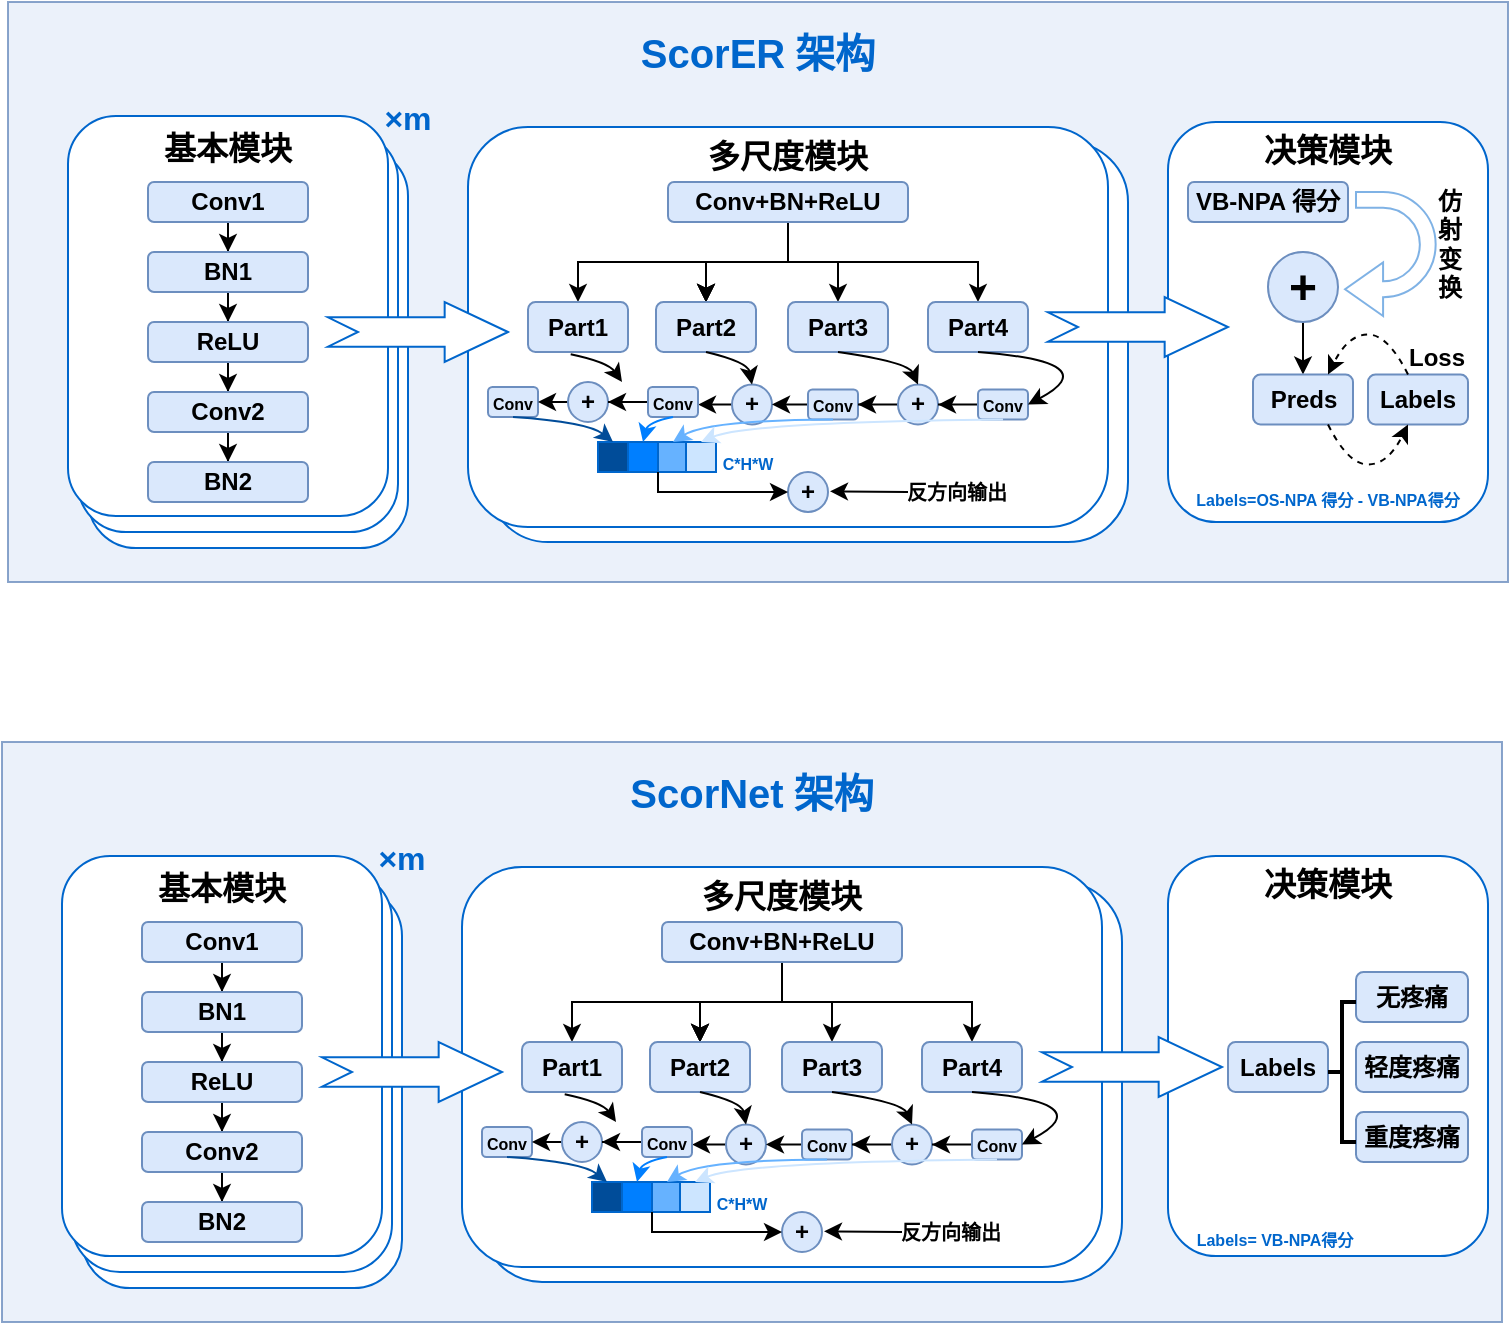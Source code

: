 <mxfile version="26.2.12">
  <diagram name="第 1 页" id="8xDF894zxbV6nEApdhz7">
    <mxGraphModel dx="1207" dy="773" grid="1" gridSize="10" guides="1" tooltips="1" connect="1" arrows="1" fold="1" page="1" pageScale="1" pageWidth="827" pageHeight="1169" math="0" shadow="0">
      <root>
        <mxCell id="0" />
        <mxCell id="1" parent="0" />
        <mxCell id="RqdF9hzzgFcd3M00oREZ-13" value="" style="rounded=0;whiteSpace=wrap;html=1;fillColor=light-dark(#E6EEF9,#1D293B);strokeColor=#6c8ebf;opacity=80;gradientColor=none;" parent="1" vertex="1">
          <mxGeometry x="60" y="150" width="750" height="290" as="geometry" />
        </mxCell>
        <mxCell id="RqdF9hzzgFcd3M00oREZ-3" value="" style="rounded=1;whiteSpace=wrap;html=1;strokeColor=#0066CC;" parent="1" vertex="1">
          <mxGeometry x="100" y="223" width="160" height="200" as="geometry" />
        </mxCell>
        <mxCell id="RqdF9hzzgFcd3M00oREZ-2" value="" style="rounded=1;whiteSpace=wrap;html=1;strokeColor=#0066CC;" parent="1" vertex="1">
          <mxGeometry x="95" y="215" width="160" height="200" as="geometry" />
        </mxCell>
        <mxCell id="RqdF9hzzgFcd3M00oREZ-1" value="&lt;div&gt;&lt;b&gt;&lt;font style=&quot;font-size: 16px;&quot;&gt;基本模块&lt;/font&gt;&lt;/b&gt;&lt;/div&gt;&lt;div&gt;&lt;font style=&quot;font-size: 16px;&quot;&gt;&lt;br&gt;&lt;/font&gt;&lt;/div&gt;&lt;div&gt;&lt;font style=&quot;font-size: 16px;&quot;&gt;&lt;br&gt;&lt;/font&gt;&lt;/div&gt;&lt;div&gt;&lt;font style=&quot;font-size: 16px;&quot;&gt;&lt;br&gt;&lt;/font&gt;&lt;/div&gt;&lt;div&gt;&lt;font style=&quot;font-size: 16px;&quot;&gt;&lt;br&gt;&lt;/font&gt;&lt;/div&gt;&lt;div&gt;&lt;font style=&quot;font-size: 16px;&quot;&gt;&lt;br&gt;&lt;/font&gt;&lt;/div&gt;&lt;div&gt;&lt;font style=&quot;font-size: 16px;&quot;&gt;&lt;br&gt;&lt;/font&gt;&lt;/div&gt;&lt;div&gt;&lt;font style=&quot;font-size: 16px;&quot;&gt;&lt;br&gt;&lt;/font&gt;&lt;/div&gt;&lt;div&gt;&lt;font style=&quot;font-size: 16px;&quot;&gt;&lt;br&gt;&lt;/font&gt;&lt;/div&gt;&lt;div&gt;&lt;br&gt;&lt;/div&gt;" style="rounded=1;whiteSpace=wrap;html=1;strokeColor=light-dark(#0066CC,#182E44);" parent="1" vertex="1">
          <mxGeometry x="90" y="207" width="160" height="200" as="geometry" />
        </mxCell>
        <mxCell id="RqdF9hzzgFcd3M00oREZ-6" value="" style="edgeStyle=orthogonalEdgeStyle;rounded=0;orthogonalLoop=1;jettySize=auto;html=1;" parent="1" source="RqdF9hzzgFcd3M00oREZ-4" target="RqdF9hzzgFcd3M00oREZ-5" edge="1">
          <mxGeometry relative="1" as="geometry" />
        </mxCell>
        <mxCell id="RqdF9hzzgFcd3M00oREZ-4" value="&lt;b&gt;Conv1&lt;/b&gt;" style="rounded=1;whiteSpace=wrap;html=1;fillColor=#dae8fc;strokeColor=#6c8ebf;" parent="1" vertex="1">
          <mxGeometry x="130" y="240" width="80" height="20" as="geometry" />
        </mxCell>
        <mxCell id="RqdF9hzzgFcd3M00oREZ-8" value="" style="edgeStyle=orthogonalEdgeStyle;rounded=0;orthogonalLoop=1;jettySize=auto;html=1;" parent="1" source="RqdF9hzzgFcd3M00oREZ-5" target="RqdF9hzzgFcd3M00oREZ-7" edge="1">
          <mxGeometry relative="1" as="geometry" />
        </mxCell>
        <mxCell id="RqdF9hzzgFcd3M00oREZ-5" value="&lt;b&gt;BN1&lt;/b&gt;" style="rounded=1;whiteSpace=wrap;html=1;fillColor=#dae8fc;strokeColor=#6c8ebf;" parent="1" vertex="1">
          <mxGeometry x="130" y="275" width="80" height="20" as="geometry" />
        </mxCell>
        <mxCell id="RqdF9hzzgFcd3M00oREZ-10" value="" style="edgeStyle=orthogonalEdgeStyle;rounded=0;orthogonalLoop=1;jettySize=auto;html=1;" parent="1" source="RqdF9hzzgFcd3M00oREZ-7" target="RqdF9hzzgFcd3M00oREZ-9" edge="1">
          <mxGeometry relative="1" as="geometry" />
        </mxCell>
        <mxCell id="RqdF9hzzgFcd3M00oREZ-7" value="&lt;b&gt;ReLU&lt;/b&gt;" style="rounded=1;whiteSpace=wrap;html=1;fillColor=#dae8fc;strokeColor=#6c8ebf;" parent="1" vertex="1">
          <mxGeometry x="130" y="310" width="80" height="20" as="geometry" />
        </mxCell>
        <mxCell id="RqdF9hzzgFcd3M00oREZ-12" value="" style="edgeStyle=orthogonalEdgeStyle;rounded=0;orthogonalLoop=1;jettySize=auto;html=1;" parent="1" source="RqdF9hzzgFcd3M00oREZ-9" target="RqdF9hzzgFcd3M00oREZ-11" edge="1">
          <mxGeometry relative="1" as="geometry" />
        </mxCell>
        <mxCell id="RqdF9hzzgFcd3M00oREZ-9" value="&lt;b&gt;Conv2&lt;/b&gt;" style="rounded=1;whiteSpace=wrap;html=1;fillColor=#dae8fc;strokeColor=#6c8ebf;" parent="1" vertex="1">
          <mxGeometry x="130" y="345" width="80" height="20" as="geometry" />
        </mxCell>
        <mxCell id="RqdF9hzzgFcd3M00oREZ-11" value="&lt;b&gt;BN2&lt;/b&gt;" style="rounded=1;whiteSpace=wrap;html=1;fillColor=#dae8fc;strokeColor=#6c8ebf;" parent="1" vertex="1">
          <mxGeometry x="130" y="380" width="80" height="20" as="geometry" />
        </mxCell>
        <mxCell id="RqdF9hzzgFcd3M00oREZ-16" value="" style="rounded=1;whiteSpace=wrap;html=1;strokeColor=#0066CC;" parent="1" vertex="1">
          <mxGeometry x="300" y="220" width="320" height="200" as="geometry" />
        </mxCell>
        <mxCell id="RqdF9hzzgFcd3M00oREZ-15" value="&lt;b&gt;&lt;font style=&quot;font-size: 16px;&quot;&gt;多尺度模块&lt;/font&gt;&lt;/b&gt;&lt;div&gt;&lt;b&gt;&lt;font style=&quot;font-size: 16px;&quot;&gt;&lt;br&gt;&lt;/font&gt;&lt;/b&gt;&lt;/div&gt;&lt;div&gt;&lt;b&gt;&lt;font style=&quot;font-size: 16px;&quot;&gt;&lt;br&gt;&lt;/font&gt;&lt;/b&gt;&lt;/div&gt;&lt;div&gt;&lt;b&gt;&lt;font style=&quot;font-size: 16px;&quot;&gt;&lt;br&gt;&lt;/font&gt;&lt;/b&gt;&lt;/div&gt;&lt;div&gt;&lt;b&gt;&lt;font style=&quot;font-size: 16px;&quot;&gt;&lt;br&gt;&lt;/font&gt;&lt;/b&gt;&lt;/div&gt;&lt;div&gt;&lt;b&gt;&lt;font style=&quot;font-size: 16px;&quot;&gt;&lt;br&gt;&lt;/font&gt;&lt;/b&gt;&lt;/div&gt;&lt;div&gt;&lt;b&gt;&lt;font style=&quot;font-size: 16px;&quot;&gt;&lt;br&gt;&lt;/font&gt;&lt;/b&gt;&lt;/div&gt;&lt;div&gt;&lt;b&gt;&lt;font style=&quot;font-size: 16px;&quot;&gt;&lt;br&gt;&lt;/font&gt;&lt;/b&gt;&lt;/div&gt;&lt;div&gt;&lt;b&gt;&lt;font style=&quot;font-size: 16px;&quot;&gt;&lt;br&gt;&lt;/font&gt;&lt;/b&gt;&lt;/div&gt;&lt;div&gt;&lt;b&gt;&lt;font style=&quot;font-size: 16px;&quot;&gt;&lt;br&gt;&lt;/font&gt;&lt;/b&gt;&lt;/div&gt;" style="rounded=1;whiteSpace=wrap;html=1;strokeColor=#0066CC;" parent="1" vertex="1">
          <mxGeometry x="290" y="212.5" width="320" height="200" as="geometry" />
        </mxCell>
        <mxCell id="RqdF9hzzgFcd3M00oREZ-14" value="" style="html=1;shadow=0;dashed=0;align=center;verticalAlign=middle;shape=mxgraph.arrows2.arrow;dy=0.51;dx=31.67;notch=15;strokeColor=#0066CC;" parent="1" vertex="1">
          <mxGeometry x="220" y="300" width="90" height="30" as="geometry" />
        </mxCell>
        <mxCell id="RqdF9hzzgFcd3M00oREZ-17" value="&lt;font style=&quot;font-size: 16px;&quot;&gt;&lt;b&gt;×m&lt;/b&gt;&lt;/font&gt;" style="rounded=0;whiteSpace=wrap;html=1;opacity=0;fontColor=#0066CC;" parent="1" vertex="1">
          <mxGeometry x="240" y="193" width="40" height="30" as="geometry" />
        </mxCell>
        <mxCell id="RqdF9hzzgFcd3M00oREZ-18" value="&lt;font style=&quot;font-size: 20px;&quot;&gt;&lt;b style=&quot;&quot;&gt;ScorER&lt;font face=&quot;Times New Roman&quot;&gt; 架构&lt;/font&gt;&lt;/b&gt;&lt;/font&gt;" style="rounded=0;whiteSpace=wrap;html=1;opacity=0;fontColor=#0066CC;" parent="1" vertex="1">
          <mxGeometry x="340" y="160" width="190" height="30" as="geometry" />
        </mxCell>
        <mxCell id="RqdF9hzzgFcd3M00oREZ-23" value="" style="edgeStyle=orthogonalEdgeStyle;rounded=0;orthogonalLoop=1;jettySize=auto;html=1;" parent="1" source="RqdF9hzzgFcd3M00oREZ-21" target="RqdF9hzzgFcd3M00oREZ-22" edge="1">
          <mxGeometry relative="1" as="geometry">
            <Array as="points">
              <mxPoint x="450" y="280" />
              <mxPoint x="345" y="280" />
            </Array>
          </mxGeometry>
        </mxCell>
        <mxCell id="RqdF9hzzgFcd3M00oREZ-25" value="" style="edgeStyle=orthogonalEdgeStyle;rounded=0;orthogonalLoop=1;jettySize=auto;html=1;" parent="1" source="RqdF9hzzgFcd3M00oREZ-21" target="RqdF9hzzgFcd3M00oREZ-24" edge="1">
          <mxGeometry relative="1" as="geometry" />
        </mxCell>
        <mxCell id="RqdF9hzzgFcd3M00oREZ-26" value="" style="edgeStyle=orthogonalEdgeStyle;rounded=0;orthogonalLoop=1;jettySize=auto;html=1;" parent="1" source="RqdF9hzzgFcd3M00oREZ-21" target="RqdF9hzzgFcd3M00oREZ-24" edge="1">
          <mxGeometry relative="1" as="geometry" />
        </mxCell>
        <mxCell id="RqdF9hzzgFcd3M00oREZ-27" value="" style="edgeStyle=orthogonalEdgeStyle;rounded=0;orthogonalLoop=1;jettySize=auto;html=1;" parent="1" source="RqdF9hzzgFcd3M00oREZ-21" target="RqdF9hzzgFcd3M00oREZ-24" edge="1">
          <mxGeometry relative="1" as="geometry" />
        </mxCell>
        <mxCell id="RqdF9hzzgFcd3M00oREZ-28" value="" style="edgeStyle=orthogonalEdgeStyle;rounded=0;orthogonalLoop=1;jettySize=auto;html=1;" parent="1" source="RqdF9hzzgFcd3M00oREZ-21" target="RqdF9hzzgFcd3M00oREZ-24" edge="1">
          <mxGeometry relative="1" as="geometry" />
        </mxCell>
        <mxCell id="RqdF9hzzgFcd3M00oREZ-29" value="" style="edgeStyle=orthogonalEdgeStyle;rounded=0;orthogonalLoop=1;jettySize=auto;html=1;entryX=0.5;entryY=0;entryDx=0;entryDy=0;" parent="1" source="RqdF9hzzgFcd3M00oREZ-21" target="RqdF9hzzgFcd3M00oREZ-30" edge="1">
          <mxGeometry relative="1" as="geometry" />
        </mxCell>
        <mxCell id="RqdF9hzzgFcd3M00oREZ-32" value="" style="edgeStyle=orthogonalEdgeStyle;rounded=0;orthogonalLoop=1;jettySize=auto;html=1;entryX=0.5;entryY=0;entryDx=0;entryDy=0;" parent="1" source="RqdF9hzzgFcd3M00oREZ-21" target="RqdF9hzzgFcd3M00oREZ-31" edge="1">
          <mxGeometry relative="1" as="geometry">
            <mxPoint x="545" y="290" as="targetPoint" />
            <Array as="points">
              <mxPoint x="450" y="280" />
              <mxPoint x="545" y="280" />
            </Array>
          </mxGeometry>
        </mxCell>
        <mxCell id="RqdF9hzzgFcd3M00oREZ-21" value="&lt;b&gt;Conv+BN+ReLU&lt;/b&gt;" style="rounded=1;whiteSpace=wrap;html=1;fillColor=#dae8fc;strokeColor=#6c8ebf;" parent="1" vertex="1">
          <mxGeometry x="390" y="240" width="120" height="20" as="geometry" />
        </mxCell>
        <mxCell id="RqdF9hzzgFcd3M00oREZ-22" value="&lt;b&gt;Part1&lt;/b&gt;" style="rounded=1;whiteSpace=wrap;html=1;fillColor=#dae8fc;strokeColor=#6c8ebf;" parent="1" vertex="1">
          <mxGeometry x="320" y="300" width="50" height="25" as="geometry" />
        </mxCell>
        <mxCell id="RqdF9hzzgFcd3M00oREZ-24" value="&lt;b&gt;Part2&lt;/b&gt;" style="rounded=1;whiteSpace=wrap;html=1;fillColor=#dae8fc;strokeColor=#6c8ebf;" parent="1" vertex="1">
          <mxGeometry x="384" y="300" width="50" height="25" as="geometry" />
        </mxCell>
        <mxCell id="RqdF9hzzgFcd3M00oREZ-30" value="&lt;b&gt;Part3&lt;/b&gt;" style="rounded=1;whiteSpace=wrap;html=1;fillColor=#dae8fc;strokeColor=#6c8ebf;" parent="1" vertex="1">
          <mxGeometry x="450" y="300" width="50" height="25" as="geometry" />
        </mxCell>
        <mxCell id="RqdF9hzzgFcd3M00oREZ-31" value="&lt;b&gt;Part4&lt;/b&gt;" style="rounded=1;whiteSpace=wrap;html=1;fillColor=#dae8fc;strokeColor=#6c8ebf;" parent="1" vertex="1">
          <mxGeometry x="520" y="300" width="50" height="25" as="geometry" />
        </mxCell>
        <mxCell id="RqdF9hzzgFcd3M00oREZ-33" value="&lt;b&gt;&lt;font style=&quot;font-size: 8px;&quot;&gt;Conv&lt;/font&gt;&lt;/b&gt;" style="rounded=1;whiteSpace=wrap;html=1;fillColor=#dae8fc;strokeColor=#6c8ebf;fontSize=10;align=center;" parent="1" vertex="1">
          <mxGeometry x="300" y="342.5" width="25" height="15" as="geometry" />
        </mxCell>
        <mxCell id="RqdF9hzzgFcd3M00oREZ-36" value="" style="edgeStyle=orthogonalEdgeStyle;rounded=0;orthogonalLoop=1;jettySize=auto;html=1;" parent="1" source="RqdF9hzzgFcd3M00oREZ-34" target="RqdF9hzzgFcd3M00oREZ-33" edge="1">
          <mxGeometry relative="1" as="geometry">
            <Array as="points">
              <mxPoint x="350" y="350" />
              <mxPoint x="350" y="350" />
            </Array>
          </mxGeometry>
        </mxCell>
        <mxCell id="RqdF9hzzgFcd3M00oREZ-34" value="&lt;b&gt;+&lt;/b&gt;" style="ellipse;whiteSpace=wrap;html=1;aspect=fixed;fillColor=#dae8fc;strokeColor=#6c8ebf;" parent="1" vertex="1">
          <mxGeometry x="340" y="340" width="20" height="20" as="geometry" />
        </mxCell>
        <mxCell id="RqdF9hzzgFcd3M00oREZ-49" value="" style="edgeStyle=orthogonalEdgeStyle;rounded=0;orthogonalLoop=1;jettySize=auto;html=1;" parent="1" edge="1">
          <mxGeometry relative="1" as="geometry">
            <mxPoint x="431.0" y="351.3" as="sourcePoint" />
            <mxPoint x="405" y="351.267" as="targetPoint" />
          </mxGeometry>
        </mxCell>
        <mxCell id="RqdF9hzzgFcd3M00oREZ-52" value="&lt;b&gt;+&lt;/b&gt;" style="ellipse;whiteSpace=wrap;html=1;aspect=fixed;fillColor=#dae8fc;strokeColor=#6c8ebf;" parent="1" vertex="1">
          <mxGeometry x="422" y="341.25" width="20" height="20" as="geometry" />
        </mxCell>
        <mxCell id="RqdF9hzzgFcd3M00oREZ-55" value="" style="edgeStyle=orthogonalEdgeStyle;rounded=0;orthogonalLoop=1;jettySize=auto;html=1;" parent="1" source="RqdF9hzzgFcd3M00oREZ-53" target="RqdF9hzzgFcd3M00oREZ-52" edge="1">
          <mxGeometry relative="1" as="geometry">
            <Array as="points">
              <mxPoint x="460" y="350" />
              <mxPoint x="460" y="351" />
            </Array>
          </mxGeometry>
        </mxCell>
        <mxCell id="RqdF9hzzgFcd3M00oREZ-53" value="&lt;b&gt;&lt;font style=&quot;font-size: 8px;&quot;&gt;Conv&lt;/font&gt;&lt;/b&gt;" style="rounded=1;whiteSpace=wrap;html=1;fillColor=#dae8fc;strokeColor=#6c8ebf;" parent="1" vertex="1">
          <mxGeometry x="460" y="343.75" width="25" height="15" as="geometry" />
        </mxCell>
        <mxCell id="RqdF9hzzgFcd3M00oREZ-58" value="" style="curved=1;endArrow=classic;html=1;rounded=0;exitX=0.427;exitY=1.044;exitDx=0;exitDy=0;exitPerimeter=0;" parent="1" source="RqdF9hzzgFcd3M00oREZ-22" edge="1">
          <mxGeometry width="50" height="50" relative="1" as="geometry">
            <mxPoint x="390" y="370" as="sourcePoint" />
            <mxPoint x="367" y="340" as="targetPoint" />
            <Array as="points">
              <mxPoint x="360" y="330" />
            </Array>
          </mxGeometry>
        </mxCell>
        <mxCell id="RqdF9hzzgFcd3M00oREZ-60" value="" style="curved=1;endArrow=classic;html=1;rounded=0;exitX=0.5;exitY=1;exitDx=0;exitDy=0;entryX=0.5;entryY=0;entryDx=0;entryDy=0;" parent="1" source="RqdF9hzzgFcd3M00oREZ-24" target="RqdF9hzzgFcd3M00oREZ-52" edge="1">
          <mxGeometry width="50" height="50" relative="1" as="geometry">
            <mxPoint x="351" y="336" as="sourcePoint" />
            <mxPoint x="377" y="350" as="targetPoint" />
            <Array as="points">
              <mxPoint x="430" y="330" />
            </Array>
          </mxGeometry>
        </mxCell>
        <mxCell id="RqdF9hzzgFcd3M00oREZ-65" value="" style="edgeStyle=orthogonalEdgeStyle;rounded=0;orthogonalLoop=1;jettySize=auto;html=1;" parent="1" source="RqdF9hzzgFcd3M00oREZ-64" target="RqdF9hzzgFcd3M00oREZ-34" edge="1">
          <mxGeometry relative="1" as="geometry" />
        </mxCell>
        <mxCell id="RqdF9hzzgFcd3M00oREZ-64" value="&lt;b&gt;&lt;font style=&quot;font-size: 8px;&quot;&gt;Conv&lt;/font&gt;&lt;/b&gt;" style="rounded=1;whiteSpace=wrap;html=1;fillColor=#dae8fc;strokeColor=#6c8ebf;fontSize=10;align=center;" parent="1" vertex="1">
          <mxGeometry x="380" y="342.5" width="25" height="15" as="geometry" />
        </mxCell>
        <mxCell id="RqdF9hzzgFcd3M00oREZ-69" value="" style="edgeStyle=orthogonalEdgeStyle;rounded=0;orthogonalLoop=1;jettySize=auto;html=1;entryX=1;entryY=0.5;entryDx=0;entryDy=0;" parent="1" source="RqdF9hzzgFcd3M00oREZ-68" target="RqdF9hzzgFcd3M00oREZ-53" edge="1">
          <mxGeometry relative="1" as="geometry">
            <mxPoint x="490" y="350" as="targetPoint" />
          </mxGeometry>
        </mxCell>
        <mxCell id="RqdF9hzzgFcd3M00oREZ-68" value="&lt;b&gt;+&lt;/b&gt;" style="ellipse;whiteSpace=wrap;html=1;aspect=fixed;fillColor=#dae8fc;strokeColor=#6c8ebf;" parent="1" vertex="1">
          <mxGeometry x="505" y="341.25" width="20" height="20" as="geometry" />
        </mxCell>
        <mxCell id="RqdF9hzzgFcd3M00oREZ-71" value="" style="edgeStyle=orthogonalEdgeStyle;rounded=0;orthogonalLoop=1;jettySize=auto;html=1;" parent="1" source="RqdF9hzzgFcd3M00oREZ-70" target="RqdF9hzzgFcd3M00oREZ-68" edge="1">
          <mxGeometry relative="1" as="geometry" />
        </mxCell>
        <mxCell id="RqdF9hzzgFcd3M00oREZ-70" value="&lt;b&gt;&lt;font style=&quot;font-size: 8px;&quot;&gt;Conv&lt;/font&gt;&lt;/b&gt;" style="rounded=1;whiteSpace=wrap;html=1;fillColor=#dae8fc;strokeColor=#6c8ebf;" parent="1" vertex="1">
          <mxGeometry x="545" y="343.75" width="25" height="15" as="geometry" />
        </mxCell>
        <mxCell id="RqdF9hzzgFcd3M00oREZ-72" value="" style="curved=1;endArrow=classic;html=1;rounded=0;exitX=0.5;exitY=1;exitDx=0;exitDy=0;entryX=0.5;entryY=0;entryDx=0;entryDy=0;" parent="1" source="RqdF9hzzgFcd3M00oREZ-30" target="RqdF9hzzgFcd3M00oREZ-68" edge="1">
          <mxGeometry width="50" height="50" relative="1" as="geometry">
            <mxPoint x="419" y="335" as="sourcePoint" />
            <mxPoint x="442" y="351" as="targetPoint" />
            <Array as="points">
              <mxPoint x="510" y="330" />
            </Array>
          </mxGeometry>
        </mxCell>
        <mxCell id="RqdF9hzzgFcd3M00oREZ-73" value="" style="curved=1;endArrow=classic;html=1;rounded=0;exitX=0.5;exitY=1;exitDx=0;exitDy=0;entryX=1;entryY=0.5;entryDx=0;entryDy=0;" parent="1" source="RqdF9hzzgFcd3M00oREZ-31" target="RqdF9hzzgFcd3M00oREZ-70" edge="1">
          <mxGeometry width="50" height="50" relative="1" as="geometry">
            <mxPoint x="485" y="335" as="sourcePoint" />
            <mxPoint x="525" y="351" as="targetPoint" />
            <Array as="points">
              <mxPoint x="610" y="330" />
            </Array>
          </mxGeometry>
        </mxCell>
        <mxCell id="RqdF9hzzgFcd3M00oREZ-74" value="" style="rounded=0;whiteSpace=wrap;html=1;fillColor=#004C99;strokeColor=#0066CC;" parent="1" vertex="1">
          <mxGeometry x="355" y="370" width="15" height="15" as="geometry" />
        </mxCell>
        <mxCell id="RqdF9hzzgFcd3M00oREZ-75" value="" style="rounded=0;whiteSpace=wrap;html=1;fillColor=#007FFF;strokeColor=#0066CC;" parent="1" vertex="1">
          <mxGeometry x="370" y="370" width="15" height="15" as="geometry" />
        </mxCell>
        <mxCell id="RqdF9hzzgFcd3M00oREZ-76" value="" style="rounded=0;whiteSpace=wrap;html=1;fillColor=#66B2FF;strokeColor=#0066CC;" parent="1" vertex="1">
          <mxGeometry x="385" y="370" width="15" height="15" as="geometry" />
        </mxCell>
        <mxCell id="RqdF9hzzgFcd3M00oREZ-77" value="" style="rounded=0;whiteSpace=wrap;html=1;strokeColor=#0066CC;fillColor=#CCE5FF;" parent="1" vertex="1">
          <mxGeometry x="399" y="370" width="15" height="15" as="geometry" />
        </mxCell>
        <mxCell id="RqdF9hzzgFcd3M00oREZ-79" value="" style="curved=1;endArrow=classic;html=1;rounded=0;exitX=0.5;exitY=1;exitDx=0;exitDy=0;entryX=0.5;entryY=0;entryDx=0;entryDy=0;strokeColor=#004C99;" parent="1" source="RqdF9hzzgFcd3M00oREZ-33" target="RqdF9hzzgFcd3M00oREZ-74" edge="1">
          <mxGeometry width="50" height="50" relative="1" as="geometry">
            <mxPoint x="330" y="410" as="sourcePoint" />
            <mxPoint x="380" y="360" as="targetPoint" />
            <Array as="points">
              <mxPoint x="350" y="360" />
            </Array>
          </mxGeometry>
        </mxCell>
        <mxCell id="RqdF9hzzgFcd3M00oREZ-80" value="" style="curved=1;endArrow=classic;html=1;rounded=0;exitX=0.5;exitY=1;exitDx=0;exitDy=0;entryX=0.5;entryY=0;entryDx=0;entryDy=0;strokeColor=#007FFF;" parent="1" source="RqdF9hzzgFcd3M00oREZ-64" target="RqdF9hzzgFcd3M00oREZ-75" edge="1">
          <mxGeometry width="50" height="50" relative="1" as="geometry">
            <mxPoint x="330" y="410" as="sourcePoint" />
            <mxPoint x="380" y="360" as="targetPoint" />
            <Array as="points">
              <mxPoint x="380" y="360" />
            </Array>
          </mxGeometry>
        </mxCell>
        <mxCell id="RqdF9hzzgFcd3M00oREZ-81" value="" style="curved=1;endArrow=classic;html=1;rounded=0;exitX=0.5;exitY=1;exitDx=0;exitDy=0;entryX=0.5;entryY=0;entryDx=0;entryDy=0;strokeColor=#66B2FF;" parent="1" source="RqdF9hzzgFcd3M00oREZ-53" target="RqdF9hzzgFcd3M00oREZ-76" edge="1">
          <mxGeometry width="50" height="50" relative="1" as="geometry">
            <mxPoint x="330" y="410" as="sourcePoint" />
            <mxPoint x="380" y="360" as="targetPoint" />
            <Array as="points">
              <mxPoint x="410" y="359" />
            </Array>
          </mxGeometry>
        </mxCell>
        <mxCell id="RqdF9hzzgFcd3M00oREZ-82" value="&lt;font style=&quot;font-size: 8px;&quot;&gt;&lt;b style=&quot;&quot;&gt;C*H*W&lt;/b&gt;&lt;/font&gt;" style="rounded=0;whiteSpace=wrap;html=1;opacity=0;fontColor=#0066CC;" parent="1" vertex="1">
          <mxGeometry x="410" y="365" width="40" height="30" as="geometry" />
        </mxCell>
        <mxCell id="RqdF9hzzgFcd3M00oREZ-83" value="" style="curved=1;endArrow=classic;html=1;rounded=0;exitX=0.5;exitY=1;exitDx=0;exitDy=0;entryX=0.5;entryY=0;entryDx=0;entryDy=0;strokeColor=#CCE5FF;" parent="1" source="RqdF9hzzgFcd3M00oREZ-70" target="RqdF9hzzgFcd3M00oREZ-77" edge="1">
          <mxGeometry width="50" height="50" relative="1" as="geometry">
            <mxPoint x="330" y="410" as="sourcePoint" />
            <mxPoint x="380" y="360" as="targetPoint" />
            <Array as="points">
              <mxPoint x="430" y="360" />
            </Array>
          </mxGeometry>
        </mxCell>
        <mxCell id="RqdF9hzzgFcd3M00oREZ-84" value="&lt;b&gt;+&lt;/b&gt;" style="ellipse;whiteSpace=wrap;html=1;aspect=fixed;fillColor=#dae8fc;strokeColor=#6c8ebf;" parent="1" vertex="1">
          <mxGeometry x="450" y="385" width="20" height="20" as="geometry" />
        </mxCell>
        <mxCell id="RqdF9hzzgFcd3M00oREZ-86" value="" style="endArrow=classic;html=1;rounded=0;entryX=0;entryY=0.5;entryDx=0;entryDy=0;exitX=1;exitY=1;exitDx=0;exitDy=0;" parent="1" edge="1">
          <mxGeometry width="50" height="50" relative="1" as="geometry">
            <mxPoint x="385" y="385" as="sourcePoint" />
            <mxPoint x="450" y="395" as="targetPoint" />
            <Array as="points">
              <mxPoint x="385" y="395" />
            </Array>
          </mxGeometry>
        </mxCell>
        <mxCell id="RqdF9hzzgFcd3M00oREZ-87" value="" style="endArrow=classic;html=1;rounded=0;" parent="1" edge="1">
          <mxGeometry width="50" height="50" relative="1" as="geometry">
            <mxPoint x="510" y="395" as="sourcePoint" />
            <mxPoint x="471" y="394.66" as="targetPoint" />
          </mxGeometry>
        </mxCell>
        <mxCell id="RqdF9hzzgFcd3M00oREZ-89" value="&lt;b&gt;&lt;font style=&quot;font-size: 10px;&quot;&gt;反方向输出&lt;/font&gt;&lt;/b&gt;" style="rounded=1;whiteSpace=wrap;html=1;opacity=0;" parent="1" vertex="1">
          <mxGeometry x="499" y="380" width="71" height="30" as="geometry" />
        </mxCell>
        <mxCell id="RqdF9hzzgFcd3M00oREZ-91" value="&lt;b&gt;&lt;font style=&quot;font-size: 16px;&quot;&gt;决策模块&lt;/font&gt;&lt;/b&gt;&lt;div&gt;&lt;b&gt;&lt;font style=&quot;font-size: 16px;&quot;&gt;&lt;br&gt;&lt;/font&gt;&lt;/b&gt;&lt;/div&gt;&lt;div&gt;&lt;b&gt;&lt;font style=&quot;font-size: 16px;&quot;&gt;&lt;br&gt;&lt;/font&gt;&lt;/b&gt;&lt;/div&gt;&lt;div&gt;&lt;b&gt;&lt;font style=&quot;font-size: 16px;&quot;&gt;&lt;br&gt;&lt;/font&gt;&lt;/b&gt;&lt;/div&gt;&lt;div&gt;&lt;b&gt;&lt;font style=&quot;font-size: 16px;&quot;&gt;&lt;br&gt;&lt;/font&gt;&lt;/b&gt;&lt;/div&gt;&lt;div&gt;&lt;b&gt;&lt;font style=&quot;font-size: 16px;&quot;&gt;&lt;br&gt;&lt;/font&gt;&lt;/b&gt;&lt;/div&gt;&lt;div&gt;&lt;b&gt;&lt;font style=&quot;font-size: 16px;&quot;&gt;&lt;br&gt;&lt;/font&gt;&lt;/b&gt;&lt;/div&gt;&lt;div&gt;&lt;b&gt;&lt;font style=&quot;font-size: 16px;&quot;&gt;&lt;br&gt;&lt;/font&gt;&lt;/b&gt;&lt;/div&gt;&lt;div&gt;&lt;b&gt;&lt;font style=&quot;font-size: 16px;&quot;&gt;&lt;br&gt;&lt;/font&gt;&lt;/b&gt;&lt;/div&gt;&lt;div&gt;&lt;b&gt;&lt;font style=&quot;font-size: 16px;&quot;&gt;&lt;br&gt;&lt;/font&gt;&lt;/b&gt;&lt;/div&gt;" style="rounded=1;whiteSpace=wrap;html=1;strokeColor=#0066CC;" parent="1" vertex="1">
          <mxGeometry x="640" y="210" width="160" height="200" as="geometry" />
        </mxCell>
        <mxCell id="RqdF9hzzgFcd3M00oREZ-90" value="" style="html=1;shadow=0;dashed=0;align=center;verticalAlign=middle;shape=mxgraph.arrows2.arrow;dy=0.51;dx=31.67;notch=15;strokeColor=#0066CC;" parent="1" vertex="1">
          <mxGeometry x="580" y="297.5" width="90" height="30" as="geometry" />
        </mxCell>
        <mxCell id="RqdF9hzzgFcd3M00oREZ-92" value="&lt;b&gt;VB-NPA 得分&lt;/b&gt;" style="rounded=1;whiteSpace=wrap;html=1;fillColor=#dae8fc;strokeColor=#6c8ebf;" parent="1" vertex="1">
          <mxGeometry x="650" y="240" width="80" height="20" as="geometry" />
        </mxCell>
        <mxCell id="RqdF9hzzgFcd3M00oREZ-106" value="" style="edgeStyle=orthogonalEdgeStyle;rounded=0;orthogonalLoop=1;jettySize=auto;html=1;" parent="1" source="RqdF9hzzgFcd3M00oREZ-94" target="RqdF9hzzgFcd3M00oREZ-103" edge="1">
          <mxGeometry relative="1" as="geometry" />
        </mxCell>
        <mxCell id="RqdF9hzzgFcd3M00oREZ-94" value="&lt;b&gt;&lt;font style=&quot;font-size: 24px;&quot;&gt;+&lt;/font&gt;&lt;/b&gt;" style="ellipse;whiteSpace=wrap;html=1;aspect=fixed;fillColor=#dae8fc;strokeColor=#6c8ebf;" parent="1" vertex="1">
          <mxGeometry x="690" y="275" width="35" height="35" as="geometry" />
        </mxCell>
        <mxCell id="RqdF9hzzgFcd3M00oREZ-97" value="" style="html=1;shadow=0;dashed=0;align=center;verticalAlign=middle;shape=mxgraph.arrows2.uTurnArrow;dy=3.95;arrowHead=26.74;dx2=19;rotation=-180;fillColor=#FFFFFF;strokeColor=#0066CC;opacity=50;" parent="1" vertex="1">
          <mxGeometry x="734" y="245" width="39.83" height="62" as="geometry" />
        </mxCell>
        <mxCell id="RqdF9hzzgFcd3M00oREZ-98" value="&lt;b&gt;&lt;font&gt;仿射变换&lt;/font&gt;&lt;/b&gt;" style="rounded=1;whiteSpace=wrap;html=1;opacity=0;" parent="1" vertex="1">
          <mxGeometry x="772.83" y="235" width="16" height="72" as="geometry" />
        </mxCell>
        <mxCell id="RqdF9hzzgFcd3M00oREZ-103" value="&lt;b&gt;Preds&lt;/b&gt;" style="rounded=1;whiteSpace=wrap;html=1;fillColor=#dae8fc;strokeColor=#6c8ebf;" parent="1" vertex="1">
          <mxGeometry x="682.5" y="336.25" width="50" height="25" as="geometry" />
        </mxCell>
        <mxCell id="RqdF9hzzgFcd3M00oREZ-107" value="&lt;b&gt;Labels&lt;/b&gt;" style="rounded=1;whiteSpace=wrap;html=1;fillColor=#dae8fc;strokeColor=#6c8ebf;" parent="1" vertex="1">
          <mxGeometry x="740" y="336.25" width="50" height="25" as="geometry" />
        </mxCell>
        <mxCell id="RqdF9hzzgFcd3M00oREZ-108" value="" style="curved=1;endArrow=classic;html=1;rounded=0;dashed=1;" parent="1" edge="1">
          <mxGeometry width="50" height="50" relative="1" as="geometry">
            <mxPoint x="720" y="361.25" as="sourcePoint" />
            <mxPoint x="760" y="361.25" as="targetPoint" />
            <Array as="points">
              <mxPoint x="730" y="381.25" />
              <mxPoint x="750" y="381.25" />
            </Array>
          </mxGeometry>
        </mxCell>
        <mxCell id="RqdF9hzzgFcd3M00oREZ-109" value="" style="curved=1;endArrow=classic;html=1;rounded=0;dashed=1;" parent="1" edge="1">
          <mxGeometry width="50" height="50" relative="1" as="geometry">
            <mxPoint x="760" y="336.25" as="sourcePoint" />
            <mxPoint x="720" y="336.25" as="targetPoint" />
            <Array as="points">
              <mxPoint x="750" y="316.25" />
              <mxPoint x="730" y="316.25" />
              <mxPoint x="720" y="336.25" />
            </Array>
          </mxGeometry>
        </mxCell>
        <mxCell id="RqdF9hzzgFcd3M00oREZ-111" value="&lt;b&gt;&lt;font&gt;Loss&lt;/font&gt;&lt;/b&gt;" style="rounded=1;whiteSpace=wrap;html=1;opacity=0;" parent="1" vertex="1">
          <mxGeometry x="749" y="311.75" width="51" height="32" as="geometry" />
        </mxCell>
        <mxCell id="RqdF9hzzgFcd3M00oREZ-112" value="&lt;b&gt;&lt;font style=&quot;font-size: 8px; color: rgb(0, 102, 204);&quot;&gt;Labels=OS-NPA 得分 - VB-NPA得分&lt;/font&gt;&lt;/b&gt;" style="rounded=1;whiteSpace=wrap;html=1;opacity=0;strokeColor=#0066CC;" parent="1" vertex="1">
          <mxGeometry x="650" y="385" width="140" height="25" as="geometry" />
        </mxCell>
        <mxCell id="zk41YeUKqpOZ4FZZA6lF-1" value="" style="rounded=0;whiteSpace=wrap;html=1;fillColor=light-dark(#E6EEF9,#1D293B);strokeColor=#6c8ebf;opacity=80;gradientColor=none;" parent="1" vertex="1">
          <mxGeometry x="57" y="520" width="750" height="290" as="geometry" />
        </mxCell>
        <mxCell id="zk41YeUKqpOZ4FZZA6lF-2" value="" style="rounded=1;whiteSpace=wrap;html=1;strokeColor=#0066CC;" parent="1" vertex="1">
          <mxGeometry x="97" y="593" width="160" height="200" as="geometry" />
        </mxCell>
        <mxCell id="zk41YeUKqpOZ4FZZA6lF-3" value="" style="rounded=1;whiteSpace=wrap;html=1;strokeColor=#0066CC;" parent="1" vertex="1">
          <mxGeometry x="92" y="585" width="160" height="200" as="geometry" />
        </mxCell>
        <mxCell id="zk41YeUKqpOZ4FZZA6lF-4" value="&lt;div&gt;&lt;b&gt;&lt;font style=&quot;font-size: 16px;&quot;&gt;基本模块&lt;/font&gt;&lt;/b&gt;&lt;/div&gt;&lt;div&gt;&lt;font style=&quot;font-size: 16px;&quot;&gt;&lt;br&gt;&lt;/font&gt;&lt;/div&gt;&lt;div&gt;&lt;font style=&quot;font-size: 16px;&quot;&gt;&lt;br&gt;&lt;/font&gt;&lt;/div&gt;&lt;div&gt;&lt;font style=&quot;font-size: 16px;&quot;&gt;&lt;br&gt;&lt;/font&gt;&lt;/div&gt;&lt;div&gt;&lt;font style=&quot;font-size: 16px;&quot;&gt;&lt;br&gt;&lt;/font&gt;&lt;/div&gt;&lt;div&gt;&lt;font style=&quot;font-size: 16px;&quot;&gt;&lt;br&gt;&lt;/font&gt;&lt;/div&gt;&lt;div&gt;&lt;font style=&quot;font-size: 16px;&quot;&gt;&lt;br&gt;&lt;/font&gt;&lt;/div&gt;&lt;div&gt;&lt;font style=&quot;font-size: 16px;&quot;&gt;&lt;br&gt;&lt;/font&gt;&lt;/div&gt;&lt;div&gt;&lt;font style=&quot;font-size: 16px;&quot;&gt;&lt;br&gt;&lt;/font&gt;&lt;/div&gt;&lt;div&gt;&lt;br&gt;&lt;/div&gt;" style="rounded=1;whiteSpace=wrap;html=1;strokeColor=light-dark(#0066CC,#182E44);" parent="1" vertex="1">
          <mxGeometry x="87" y="577" width="160" height="200" as="geometry" />
        </mxCell>
        <mxCell id="zk41YeUKqpOZ4FZZA6lF-5" value="" style="edgeStyle=orthogonalEdgeStyle;rounded=0;orthogonalLoop=1;jettySize=auto;html=1;" parent="1" source="zk41YeUKqpOZ4FZZA6lF-6" target="zk41YeUKqpOZ4FZZA6lF-8" edge="1">
          <mxGeometry relative="1" as="geometry" />
        </mxCell>
        <mxCell id="zk41YeUKqpOZ4FZZA6lF-6" value="&lt;b&gt;Conv1&lt;/b&gt;" style="rounded=1;whiteSpace=wrap;html=1;fillColor=#dae8fc;strokeColor=#6c8ebf;" parent="1" vertex="1">
          <mxGeometry x="127" y="610" width="80" height="20" as="geometry" />
        </mxCell>
        <mxCell id="zk41YeUKqpOZ4FZZA6lF-7" value="" style="edgeStyle=orthogonalEdgeStyle;rounded=0;orthogonalLoop=1;jettySize=auto;html=1;" parent="1" source="zk41YeUKqpOZ4FZZA6lF-8" target="zk41YeUKqpOZ4FZZA6lF-10" edge="1">
          <mxGeometry relative="1" as="geometry" />
        </mxCell>
        <mxCell id="zk41YeUKqpOZ4FZZA6lF-8" value="&lt;b&gt;BN1&lt;/b&gt;" style="rounded=1;whiteSpace=wrap;html=1;fillColor=#dae8fc;strokeColor=#6c8ebf;" parent="1" vertex="1">
          <mxGeometry x="127" y="645" width="80" height="20" as="geometry" />
        </mxCell>
        <mxCell id="zk41YeUKqpOZ4FZZA6lF-9" value="" style="edgeStyle=orthogonalEdgeStyle;rounded=0;orthogonalLoop=1;jettySize=auto;html=1;" parent="1" source="zk41YeUKqpOZ4FZZA6lF-10" target="zk41YeUKqpOZ4FZZA6lF-12" edge="1">
          <mxGeometry relative="1" as="geometry" />
        </mxCell>
        <mxCell id="zk41YeUKqpOZ4FZZA6lF-10" value="&lt;b&gt;ReLU&lt;/b&gt;" style="rounded=1;whiteSpace=wrap;html=1;fillColor=#dae8fc;strokeColor=#6c8ebf;" parent="1" vertex="1">
          <mxGeometry x="127" y="680" width="80" height="20" as="geometry" />
        </mxCell>
        <mxCell id="zk41YeUKqpOZ4FZZA6lF-11" value="" style="edgeStyle=orthogonalEdgeStyle;rounded=0;orthogonalLoop=1;jettySize=auto;html=1;" parent="1" source="zk41YeUKqpOZ4FZZA6lF-12" target="zk41YeUKqpOZ4FZZA6lF-13" edge="1">
          <mxGeometry relative="1" as="geometry" />
        </mxCell>
        <mxCell id="zk41YeUKqpOZ4FZZA6lF-12" value="&lt;b&gt;Conv2&lt;/b&gt;" style="rounded=1;whiteSpace=wrap;html=1;fillColor=#dae8fc;strokeColor=#6c8ebf;" parent="1" vertex="1">
          <mxGeometry x="127" y="715" width="80" height="20" as="geometry" />
        </mxCell>
        <mxCell id="zk41YeUKqpOZ4FZZA6lF-13" value="&lt;b&gt;BN2&lt;/b&gt;" style="rounded=1;whiteSpace=wrap;html=1;fillColor=#dae8fc;strokeColor=#6c8ebf;" parent="1" vertex="1">
          <mxGeometry x="127" y="750" width="80" height="20" as="geometry" />
        </mxCell>
        <mxCell id="zk41YeUKqpOZ4FZZA6lF-14" value="" style="rounded=1;whiteSpace=wrap;html=1;strokeColor=#0066CC;" parent="1" vertex="1">
          <mxGeometry x="297" y="590" width="320" height="200" as="geometry" />
        </mxCell>
        <mxCell id="zk41YeUKqpOZ4FZZA6lF-15" value="&lt;b&gt;&lt;font style=&quot;font-size: 16px;&quot;&gt;多尺度模块&lt;/font&gt;&lt;/b&gt;&lt;div&gt;&lt;b&gt;&lt;font style=&quot;font-size: 16px;&quot;&gt;&lt;br&gt;&lt;/font&gt;&lt;/b&gt;&lt;/div&gt;&lt;div&gt;&lt;b&gt;&lt;font style=&quot;font-size: 16px;&quot;&gt;&lt;br&gt;&lt;/font&gt;&lt;/b&gt;&lt;/div&gt;&lt;div&gt;&lt;b&gt;&lt;font style=&quot;font-size: 16px;&quot;&gt;&lt;br&gt;&lt;/font&gt;&lt;/b&gt;&lt;/div&gt;&lt;div&gt;&lt;b&gt;&lt;font style=&quot;font-size: 16px;&quot;&gt;&lt;br&gt;&lt;/font&gt;&lt;/b&gt;&lt;/div&gt;&lt;div&gt;&lt;b&gt;&lt;font style=&quot;font-size: 16px;&quot;&gt;&lt;br&gt;&lt;/font&gt;&lt;/b&gt;&lt;/div&gt;&lt;div&gt;&lt;b&gt;&lt;font style=&quot;font-size: 16px;&quot;&gt;&lt;br&gt;&lt;/font&gt;&lt;/b&gt;&lt;/div&gt;&lt;div&gt;&lt;b&gt;&lt;font style=&quot;font-size: 16px;&quot;&gt;&lt;br&gt;&lt;/font&gt;&lt;/b&gt;&lt;/div&gt;&lt;div&gt;&lt;b&gt;&lt;font style=&quot;font-size: 16px;&quot;&gt;&lt;br&gt;&lt;/font&gt;&lt;/b&gt;&lt;/div&gt;&lt;div&gt;&lt;b&gt;&lt;font style=&quot;font-size: 16px;&quot;&gt;&lt;br&gt;&lt;/font&gt;&lt;/b&gt;&lt;/div&gt;" style="rounded=1;whiteSpace=wrap;html=1;strokeColor=#0066CC;" parent="1" vertex="1">
          <mxGeometry x="287" y="582.5" width="320" height="200" as="geometry" />
        </mxCell>
        <mxCell id="zk41YeUKqpOZ4FZZA6lF-16" value="" style="html=1;shadow=0;dashed=0;align=center;verticalAlign=middle;shape=mxgraph.arrows2.arrow;dy=0.51;dx=31.67;notch=15;strokeColor=#0066CC;" parent="1" vertex="1">
          <mxGeometry x="217" y="670" width="90" height="30" as="geometry" />
        </mxCell>
        <mxCell id="zk41YeUKqpOZ4FZZA6lF-17" value="&lt;font style=&quot;font-size: 16px;&quot;&gt;&lt;b&gt;×m&lt;/b&gt;&lt;/font&gt;" style="rounded=0;whiteSpace=wrap;html=1;opacity=0;fontColor=#0066CC;" parent="1" vertex="1">
          <mxGeometry x="237" y="563" width="40" height="30" as="geometry" />
        </mxCell>
        <mxCell id="zk41YeUKqpOZ4FZZA6lF-18" value="&lt;font style=&quot;font-size: 20px;&quot;&gt;&lt;b style=&quot;&quot;&gt;ScorNet&lt;font face=&quot;Times New Roman&quot;&gt;&amp;nbsp;架构&lt;/font&gt;&lt;/b&gt;&lt;/font&gt;" style="rounded=0;whiteSpace=wrap;html=1;opacity=0;fontColor=#0066CC;" parent="1" vertex="1">
          <mxGeometry x="337" y="530" width="190" height="30" as="geometry" />
        </mxCell>
        <mxCell id="zk41YeUKqpOZ4FZZA6lF-19" value="" style="edgeStyle=orthogonalEdgeStyle;rounded=0;orthogonalLoop=1;jettySize=auto;html=1;" parent="1" source="zk41YeUKqpOZ4FZZA6lF-26" target="zk41YeUKqpOZ4FZZA6lF-27" edge="1">
          <mxGeometry relative="1" as="geometry">
            <Array as="points">
              <mxPoint x="447" y="650" />
              <mxPoint x="342" y="650" />
            </Array>
          </mxGeometry>
        </mxCell>
        <mxCell id="zk41YeUKqpOZ4FZZA6lF-20" value="" style="edgeStyle=orthogonalEdgeStyle;rounded=0;orthogonalLoop=1;jettySize=auto;html=1;" parent="1" source="zk41YeUKqpOZ4FZZA6lF-26" target="zk41YeUKqpOZ4FZZA6lF-28" edge="1">
          <mxGeometry relative="1" as="geometry" />
        </mxCell>
        <mxCell id="zk41YeUKqpOZ4FZZA6lF-21" value="" style="edgeStyle=orthogonalEdgeStyle;rounded=0;orthogonalLoop=1;jettySize=auto;html=1;" parent="1" source="zk41YeUKqpOZ4FZZA6lF-26" target="zk41YeUKqpOZ4FZZA6lF-28" edge="1">
          <mxGeometry relative="1" as="geometry" />
        </mxCell>
        <mxCell id="zk41YeUKqpOZ4FZZA6lF-22" value="" style="edgeStyle=orthogonalEdgeStyle;rounded=0;orthogonalLoop=1;jettySize=auto;html=1;" parent="1" source="zk41YeUKqpOZ4FZZA6lF-26" target="zk41YeUKqpOZ4FZZA6lF-28" edge="1">
          <mxGeometry relative="1" as="geometry" />
        </mxCell>
        <mxCell id="zk41YeUKqpOZ4FZZA6lF-23" value="" style="edgeStyle=orthogonalEdgeStyle;rounded=0;orthogonalLoop=1;jettySize=auto;html=1;" parent="1" source="zk41YeUKqpOZ4FZZA6lF-26" target="zk41YeUKqpOZ4FZZA6lF-28" edge="1">
          <mxGeometry relative="1" as="geometry" />
        </mxCell>
        <mxCell id="zk41YeUKqpOZ4FZZA6lF-24" value="" style="edgeStyle=orthogonalEdgeStyle;rounded=0;orthogonalLoop=1;jettySize=auto;html=1;entryX=0.5;entryY=0;entryDx=0;entryDy=0;" parent="1" source="zk41YeUKqpOZ4FZZA6lF-26" target="zk41YeUKqpOZ4FZZA6lF-29" edge="1">
          <mxGeometry relative="1" as="geometry" />
        </mxCell>
        <mxCell id="zk41YeUKqpOZ4FZZA6lF-25" value="" style="edgeStyle=orthogonalEdgeStyle;rounded=0;orthogonalLoop=1;jettySize=auto;html=1;entryX=0.5;entryY=0;entryDx=0;entryDy=0;" parent="1" source="zk41YeUKqpOZ4FZZA6lF-26" target="zk41YeUKqpOZ4FZZA6lF-30" edge="1">
          <mxGeometry relative="1" as="geometry">
            <mxPoint x="542" y="660" as="targetPoint" />
            <Array as="points">
              <mxPoint x="447" y="650" />
              <mxPoint x="542" y="650" />
            </Array>
          </mxGeometry>
        </mxCell>
        <mxCell id="zk41YeUKqpOZ4FZZA6lF-26" value="&lt;b&gt;Conv+BN+ReLU&lt;/b&gt;" style="rounded=1;whiteSpace=wrap;html=1;fillColor=#dae8fc;strokeColor=#6c8ebf;" parent="1" vertex="1">
          <mxGeometry x="387" y="610" width="120" height="20" as="geometry" />
        </mxCell>
        <mxCell id="zk41YeUKqpOZ4FZZA6lF-27" value="&lt;b&gt;Part1&lt;/b&gt;" style="rounded=1;whiteSpace=wrap;html=1;fillColor=#dae8fc;strokeColor=#6c8ebf;" parent="1" vertex="1">
          <mxGeometry x="317" y="670" width="50" height="25" as="geometry" />
        </mxCell>
        <mxCell id="zk41YeUKqpOZ4FZZA6lF-28" value="&lt;b&gt;Part2&lt;/b&gt;" style="rounded=1;whiteSpace=wrap;html=1;fillColor=#dae8fc;strokeColor=#6c8ebf;" parent="1" vertex="1">
          <mxGeometry x="381" y="670" width="50" height="25" as="geometry" />
        </mxCell>
        <mxCell id="zk41YeUKqpOZ4FZZA6lF-29" value="&lt;b&gt;Part3&lt;/b&gt;" style="rounded=1;whiteSpace=wrap;html=1;fillColor=#dae8fc;strokeColor=#6c8ebf;" parent="1" vertex="1">
          <mxGeometry x="447" y="670" width="50" height="25" as="geometry" />
        </mxCell>
        <mxCell id="zk41YeUKqpOZ4FZZA6lF-30" value="&lt;b&gt;Part4&lt;/b&gt;" style="rounded=1;whiteSpace=wrap;html=1;fillColor=#dae8fc;strokeColor=#6c8ebf;" parent="1" vertex="1">
          <mxGeometry x="517" y="670" width="50" height="25" as="geometry" />
        </mxCell>
        <mxCell id="zk41YeUKqpOZ4FZZA6lF-31" value="&lt;b&gt;&lt;font style=&quot;font-size: 8px;&quot;&gt;Conv&lt;/font&gt;&lt;/b&gt;" style="rounded=1;whiteSpace=wrap;html=1;fillColor=#dae8fc;strokeColor=#6c8ebf;fontSize=10;align=center;" parent="1" vertex="1">
          <mxGeometry x="297" y="712.5" width="25" height="15" as="geometry" />
        </mxCell>
        <mxCell id="zk41YeUKqpOZ4FZZA6lF-32" value="" style="edgeStyle=orthogonalEdgeStyle;rounded=0;orthogonalLoop=1;jettySize=auto;html=1;" parent="1" source="zk41YeUKqpOZ4FZZA6lF-33" target="zk41YeUKqpOZ4FZZA6lF-31" edge="1">
          <mxGeometry relative="1" as="geometry">
            <Array as="points">
              <mxPoint x="347" y="720" />
              <mxPoint x="347" y="720" />
            </Array>
          </mxGeometry>
        </mxCell>
        <mxCell id="zk41YeUKqpOZ4FZZA6lF-33" value="&lt;b&gt;+&lt;/b&gt;" style="ellipse;whiteSpace=wrap;html=1;aspect=fixed;fillColor=#dae8fc;strokeColor=#6c8ebf;" parent="1" vertex="1">
          <mxGeometry x="337" y="710" width="20" height="20" as="geometry" />
        </mxCell>
        <mxCell id="zk41YeUKqpOZ4FZZA6lF-34" value="" style="edgeStyle=orthogonalEdgeStyle;rounded=0;orthogonalLoop=1;jettySize=auto;html=1;" parent="1" edge="1">
          <mxGeometry relative="1" as="geometry">
            <mxPoint x="428.0" y="721.3" as="sourcePoint" />
            <mxPoint x="402" y="721.267" as="targetPoint" />
          </mxGeometry>
        </mxCell>
        <mxCell id="zk41YeUKqpOZ4FZZA6lF-35" value="&lt;b&gt;+&lt;/b&gt;" style="ellipse;whiteSpace=wrap;html=1;aspect=fixed;fillColor=#dae8fc;strokeColor=#6c8ebf;" parent="1" vertex="1">
          <mxGeometry x="419" y="711.25" width="20" height="20" as="geometry" />
        </mxCell>
        <mxCell id="zk41YeUKqpOZ4FZZA6lF-36" value="" style="edgeStyle=orthogonalEdgeStyle;rounded=0;orthogonalLoop=1;jettySize=auto;html=1;" parent="1" source="zk41YeUKqpOZ4FZZA6lF-37" target="zk41YeUKqpOZ4FZZA6lF-35" edge="1">
          <mxGeometry relative="1" as="geometry">
            <Array as="points">
              <mxPoint x="457" y="720" />
              <mxPoint x="457" y="721" />
            </Array>
          </mxGeometry>
        </mxCell>
        <mxCell id="zk41YeUKqpOZ4FZZA6lF-37" value="&lt;b&gt;&lt;font style=&quot;font-size: 8px;&quot;&gt;Conv&lt;/font&gt;&lt;/b&gt;" style="rounded=1;whiteSpace=wrap;html=1;fillColor=#dae8fc;strokeColor=#6c8ebf;" parent="1" vertex="1">
          <mxGeometry x="457" y="713.75" width="25" height="15" as="geometry" />
        </mxCell>
        <mxCell id="zk41YeUKqpOZ4FZZA6lF-38" value="" style="curved=1;endArrow=classic;html=1;rounded=0;exitX=0.427;exitY=1.044;exitDx=0;exitDy=0;exitPerimeter=0;" parent="1" source="zk41YeUKqpOZ4FZZA6lF-27" edge="1">
          <mxGeometry width="50" height="50" relative="1" as="geometry">
            <mxPoint x="387" y="740" as="sourcePoint" />
            <mxPoint x="364" y="710" as="targetPoint" />
            <Array as="points">
              <mxPoint x="357" y="700" />
            </Array>
          </mxGeometry>
        </mxCell>
        <mxCell id="zk41YeUKqpOZ4FZZA6lF-39" value="" style="curved=1;endArrow=classic;html=1;rounded=0;exitX=0.5;exitY=1;exitDx=0;exitDy=0;entryX=0.5;entryY=0;entryDx=0;entryDy=0;" parent="1" source="zk41YeUKqpOZ4FZZA6lF-28" target="zk41YeUKqpOZ4FZZA6lF-35" edge="1">
          <mxGeometry width="50" height="50" relative="1" as="geometry">
            <mxPoint x="348" y="706" as="sourcePoint" />
            <mxPoint x="374" y="720" as="targetPoint" />
            <Array as="points">
              <mxPoint x="427" y="700" />
            </Array>
          </mxGeometry>
        </mxCell>
        <mxCell id="zk41YeUKqpOZ4FZZA6lF-40" value="" style="edgeStyle=orthogonalEdgeStyle;rounded=0;orthogonalLoop=1;jettySize=auto;html=1;" parent="1" source="zk41YeUKqpOZ4FZZA6lF-41" target="zk41YeUKqpOZ4FZZA6lF-33" edge="1">
          <mxGeometry relative="1" as="geometry" />
        </mxCell>
        <mxCell id="zk41YeUKqpOZ4FZZA6lF-41" value="&lt;b&gt;&lt;font style=&quot;font-size: 8px;&quot;&gt;Conv&lt;/font&gt;&lt;/b&gt;" style="rounded=1;whiteSpace=wrap;html=1;fillColor=#dae8fc;strokeColor=#6c8ebf;fontSize=10;align=center;" parent="1" vertex="1">
          <mxGeometry x="377" y="712.5" width="25" height="15" as="geometry" />
        </mxCell>
        <mxCell id="zk41YeUKqpOZ4FZZA6lF-42" value="" style="edgeStyle=orthogonalEdgeStyle;rounded=0;orthogonalLoop=1;jettySize=auto;html=1;entryX=1;entryY=0.5;entryDx=0;entryDy=0;" parent="1" source="zk41YeUKqpOZ4FZZA6lF-43" target="zk41YeUKqpOZ4FZZA6lF-37" edge="1">
          <mxGeometry relative="1" as="geometry">
            <mxPoint x="487" y="720" as="targetPoint" />
          </mxGeometry>
        </mxCell>
        <mxCell id="zk41YeUKqpOZ4FZZA6lF-43" value="&lt;b&gt;+&lt;/b&gt;" style="ellipse;whiteSpace=wrap;html=1;aspect=fixed;fillColor=#dae8fc;strokeColor=#6c8ebf;" parent="1" vertex="1">
          <mxGeometry x="502" y="711.25" width="20" height="20" as="geometry" />
        </mxCell>
        <mxCell id="zk41YeUKqpOZ4FZZA6lF-44" value="" style="edgeStyle=orthogonalEdgeStyle;rounded=0;orthogonalLoop=1;jettySize=auto;html=1;" parent="1" source="zk41YeUKqpOZ4FZZA6lF-45" target="zk41YeUKqpOZ4FZZA6lF-43" edge="1">
          <mxGeometry relative="1" as="geometry" />
        </mxCell>
        <mxCell id="zk41YeUKqpOZ4FZZA6lF-45" value="&lt;b&gt;&lt;font style=&quot;font-size: 8px;&quot;&gt;Conv&lt;/font&gt;&lt;/b&gt;" style="rounded=1;whiteSpace=wrap;html=1;fillColor=#dae8fc;strokeColor=#6c8ebf;" parent="1" vertex="1">
          <mxGeometry x="542" y="713.75" width="25" height="15" as="geometry" />
        </mxCell>
        <mxCell id="zk41YeUKqpOZ4FZZA6lF-46" value="" style="curved=1;endArrow=classic;html=1;rounded=0;exitX=0.5;exitY=1;exitDx=0;exitDy=0;entryX=0.5;entryY=0;entryDx=0;entryDy=0;" parent="1" source="zk41YeUKqpOZ4FZZA6lF-29" target="zk41YeUKqpOZ4FZZA6lF-43" edge="1">
          <mxGeometry width="50" height="50" relative="1" as="geometry">
            <mxPoint x="416" y="705" as="sourcePoint" />
            <mxPoint x="439" y="721" as="targetPoint" />
            <Array as="points">
              <mxPoint x="507" y="700" />
            </Array>
          </mxGeometry>
        </mxCell>
        <mxCell id="zk41YeUKqpOZ4FZZA6lF-47" value="" style="curved=1;endArrow=classic;html=1;rounded=0;exitX=0.5;exitY=1;exitDx=0;exitDy=0;entryX=1;entryY=0.5;entryDx=0;entryDy=0;" parent="1" source="zk41YeUKqpOZ4FZZA6lF-30" target="zk41YeUKqpOZ4FZZA6lF-45" edge="1">
          <mxGeometry width="50" height="50" relative="1" as="geometry">
            <mxPoint x="482" y="705" as="sourcePoint" />
            <mxPoint x="522" y="721" as="targetPoint" />
            <Array as="points">
              <mxPoint x="607" y="700" />
            </Array>
          </mxGeometry>
        </mxCell>
        <mxCell id="zk41YeUKqpOZ4FZZA6lF-48" value="" style="rounded=0;whiteSpace=wrap;html=1;fillColor=#004C99;strokeColor=#0066CC;" parent="1" vertex="1">
          <mxGeometry x="352" y="740" width="15" height="15" as="geometry" />
        </mxCell>
        <mxCell id="zk41YeUKqpOZ4FZZA6lF-49" value="" style="rounded=0;whiteSpace=wrap;html=1;fillColor=#007FFF;strokeColor=#0066CC;" parent="1" vertex="1">
          <mxGeometry x="367" y="740" width="15" height="15" as="geometry" />
        </mxCell>
        <mxCell id="zk41YeUKqpOZ4FZZA6lF-50" value="" style="rounded=0;whiteSpace=wrap;html=1;fillColor=#66B2FF;strokeColor=#0066CC;" parent="1" vertex="1">
          <mxGeometry x="382" y="740" width="15" height="15" as="geometry" />
        </mxCell>
        <mxCell id="zk41YeUKqpOZ4FZZA6lF-51" value="" style="rounded=0;whiteSpace=wrap;html=1;strokeColor=#0066CC;fillColor=#CCE5FF;" parent="1" vertex="1">
          <mxGeometry x="396" y="740" width="15" height="15" as="geometry" />
        </mxCell>
        <mxCell id="zk41YeUKqpOZ4FZZA6lF-52" value="" style="curved=1;endArrow=classic;html=1;rounded=0;exitX=0.5;exitY=1;exitDx=0;exitDy=0;entryX=0.5;entryY=0;entryDx=0;entryDy=0;strokeColor=#004C99;" parent="1" source="zk41YeUKqpOZ4FZZA6lF-31" target="zk41YeUKqpOZ4FZZA6lF-48" edge="1">
          <mxGeometry width="50" height="50" relative="1" as="geometry">
            <mxPoint x="327" y="780" as="sourcePoint" />
            <mxPoint x="377" y="730" as="targetPoint" />
            <Array as="points">
              <mxPoint x="347" y="730" />
            </Array>
          </mxGeometry>
        </mxCell>
        <mxCell id="zk41YeUKqpOZ4FZZA6lF-53" value="" style="curved=1;endArrow=classic;html=1;rounded=0;exitX=0.5;exitY=1;exitDx=0;exitDy=0;entryX=0.5;entryY=0;entryDx=0;entryDy=0;strokeColor=#007FFF;" parent="1" source="zk41YeUKqpOZ4FZZA6lF-41" target="zk41YeUKqpOZ4FZZA6lF-49" edge="1">
          <mxGeometry width="50" height="50" relative="1" as="geometry">
            <mxPoint x="327" y="780" as="sourcePoint" />
            <mxPoint x="377" y="730" as="targetPoint" />
            <Array as="points">
              <mxPoint x="377" y="730" />
            </Array>
          </mxGeometry>
        </mxCell>
        <mxCell id="zk41YeUKqpOZ4FZZA6lF-54" value="" style="curved=1;endArrow=classic;html=1;rounded=0;exitX=0.5;exitY=1;exitDx=0;exitDy=0;entryX=0.5;entryY=0;entryDx=0;entryDy=0;strokeColor=#66B2FF;" parent="1" source="zk41YeUKqpOZ4FZZA6lF-37" target="zk41YeUKqpOZ4FZZA6lF-50" edge="1">
          <mxGeometry width="50" height="50" relative="1" as="geometry">
            <mxPoint x="327" y="780" as="sourcePoint" />
            <mxPoint x="377" y="730" as="targetPoint" />
            <Array as="points">
              <mxPoint x="407" y="729" />
            </Array>
          </mxGeometry>
        </mxCell>
        <mxCell id="zk41YeUKqpOZ4FZZA6lF-55" value="&lt;font style=&quot;font-size: 8px;&quot;&gt;&lt;b style=&quot;&quot;&gt;C*H*W&lt;/b&gt;&lt;/font&gt;" style="rounded=0;whiteSpace=wrap;html=1;opacity=0;fontColor=#0066CC;" parent="1" vertex="1">
          <mxGeometry x="407" y="735" width="40" height="30" as="geometry" />
        </mxCell>
        <mxCell id="zk41YeUKqpOZ4FZZA6lF-56" value="" style="curved=1;endArrow=classic;html=1;rounded=0;exitX=0.5;exitY=1;exitDx=0;exitDy=0;entryX=0.5;entryY=0;entryDx=0;entryDy=0;strokeColor=#CCE5FF;" parent="1" source="zk41YeUKqpOZ4FZZA6lF-45" target="zk41YeUKqpOZ4FZZA6lF-51" edge="1">
          <mxGeometry width="50" height="50" relative="1" as="geometry">
            <mxPoint x="327" y="780" as="sourcePoint" />
            <mxPoint x="377" y="730" as="targetPoint" />
            <Array as="points">
              <mxPoint x="427" y="730" />
            </Array>
          </mxGeometry>
        </mxCell>
        <mxCell id="zk41YeUKqpOZ4FZZA6lF-57" value="&lt;b&gt;+&lt;/b&gt;" style="ellipse;whiteSpace=wrap;html=1;aspect=fixed;fillColor=#dae8fc;strokeColor=#6c8ebf;" parent="1" vertex="1">
          <mxGeometry x="447" y="755" width="20" height="20" as="geometry" />
        </mxCell>
        <mxCell id="zk41YeUKqpOZ4FZZA6lF-58" value="" style="endArrow=classic;html=1;rounded=0;entryX=0;entryY=0.5;entryDx=0;entryDy=0;exitX=1;exitY=1;exitDx=0;exitDy=0;" parent="1" edge="1">
          <mxGeometry width="50" height="50" relative="1" as="geometry">
            <mxPoint x="382" y="755" as="sourcePoint" />
            <mxPoint x="447" y="765" as="targetPoint" />
            <Array as="points">
              <mxPoint x="382" y="765" />
            </Array>
          </mxGeometry>
        </mxCell>
        <mxCell id="zk41YeUKqpOZ4FZZA6lF-59" value="" style="endArrow=classic;html=1;rounded=0;" parent="1" edge="1">
          <mxGeometry width="50" height="50" relative="1" as="geometry">
            <mxPoint x="507" y="765" as="sourcePoint" />
            <mxPoint x="468" y="764.66" as="targetPoint" />
          </mxGeometry>
        </mxCell>
        <mxCell id="zk41YeUKqpOZ4FZZA6lF-60" value="&lt;b&gt;&lt;font style=&quot;font-size: 10px;&quot;&gt;反方向输出&lt;/font&gt;&lt;/b&gt;" style="rounded=1;whiteSpace=wrap;html=1;opacity=0;" parent="1" vertex="1">
          <mxGeometry x="496" y="750" width="71" height="30" as="geometry" />
        </mxCell>
        <mxCell id="zk41YeUKqpOZ4FZZA6lF-61" value="&lt;b&gt;&lt;font style=&quot;font-size: 16px;&quot;&gt;决策模块&lt;/font&gt;&lt;/b&gt;&lt;div&gt;&lt;b&gt;&lt;font style=&quot;font-size: 16px;&quot;&gt;&lt;br&gt;&lt;/font&gt;&lt;/b&gt;&lt;/div&gt;&lt;div&gt;&lt;b&gt;&lt;font style=&quot;font-size: 16px;&quot;&gt;&lt;br&gt;&lt;/font&gt;&lt;/b&gt;&lt;/div&gt;&lt;div&gt;&lt;b&gt;&lt;font style=&quot;font-size: 16px;&quot;&gt;&lt;br&gt;&lt;/font&gt;&lt;/b&gt;&lt;/div&gt;&lt;div&gt;&lt;b&gt;&lt;font style=&quot;font-size: 16px;&quot;&gt;&lt;br&gt;&lt;/font&gt;&lt;/b&gt;&lt;/div&gt;&lt;div&gt;&lt;b&gt;&lt;font style=&quot;font-size: 16px;&quot;&gt;&lt;br&gt;&lt;/font&gt;&lt;/b&gt;&lt;/div&gt;&lt;div&gt;&lt;b&gt;&lt;font style=&quot;font-size: 16px;&quot;&gt;&lt;br&gt;&lt;/font&gt;&lt;/b&gt;&lt;/div&gt;&lt;div&gt;&lt;b&gt;&lt;font style=&quot;font-size: 16px;&quot;&gt;&lt;br&gt;&lt;/font&gt;&lt;/b&gt;&lt;/div&gt;&lt;div&gt;&lt;b&gt;&lt;font style=&quot;font-size: 16px;&quot;&gt;&lt;br&gt;&lt;/font&gt;&lt;/b&gt;&lt;/div&gt;&lt;div&gt;&lt;b&gt;&lt;font style=&quot;font-size: 16px;&quot;&gt;&lt;br&gt;&lt;/font&gt;&lt;/b&gt;&lt;/div&gt;" style="rounded=1;whiteSpace=wrap;html=1;strokeColor=#0066CC;" parent="1" vertex="1">
          <mxGeometry x="640" y="577" width="160" height="200" as="geometry" />
        </mxCell>
        <mxCell id="zk41YeUKqpOZ4FZZA6lF-62" value="" style="html=1;shadow=0;dashed=0;align=center;verticalAlign=middle;shape=mxgraph.arrows2.arrow;dy=0.51;dx=31.67;notch=15;strokeColor=#0066CC;" parent="1" vertex="1">
          <mxGeometry x="577" y="667.5" width="90" height="30" as="geometry" />
        </mxCell>
        <mxCell id="zk41YeUKqpOZ4FZZA6lF-68" value="&lt;b&gt;Labels&lt;/b&gt;" style="rounded=1;whiteSpace=wrap;html=1;fillColor=#dae8fc;strokeColor=#6c8ebf;" parent="1" vertex="1">
          <mxGeometry x="670" y="670" width="50" height="25" as="geometry" />
        </mxCell>
        <mxCell id="zk41YeUKqpOZ4FZZA6lF-73" value="&lt;b&gt;&lt;font style=&quot;font-size: 8px; color: rgb(0, 102, 204);&quot;&gt;Labels= VB-NPA得分&lt;/font&gt;&lt;/b&gt;" style="rounded=1;whiteSpace=wrap;html=1;opacity=0;strokeColor=#0066CC;" parent="1" vertex="1">
          <mxGeometry x="647" y="755" width="93" height="25" as="geometry" />
        </mxCell>
        <mxCell id="zk41YeUKqpOZ4FZZA6lF-75" value="&lt;b&gt;轻度疼痛&lt;/b&gt;" style="rounded=1;whiteSpace=wrap;html=1;fillColor=#dae8fc;strokeColor=#6c8ebf;" parent="1" vertex="1">
          <mxGeometry x="734" y="670" width="56" height="25" as="geometry" />
        </mxCell>
        <mxCell id="zk41YeUKqpOZ4FZZA6lF-77" value="&lt;b&gt;无疼痛&lt;/b&gt;" style="rounded=1;whiteSpace=wrap;html=1;fillColor=#dae8fc;strokeColor=#6c8ebf;" parent="1" vertex="1">
          <mxGeometry x="734" y="635" width="56" height="25" as="geometry" />
        </mxCell>
        <mxCell id="zk41YeUKqpOZ4FZZA6lF-78" value="&lt;b&gt;重度疼痛&lt;/b&gt;" style="rounded=1;whiteSpace=wrap;html=1;fillColor=#dae8fc;strokeColor=#6c8ebf;" parent="1" vertex="1">
          <mxGeometry x="734" y="705" width="56" height="25" as="geometry" />
        </mxCell>
        <mxCell id="zk41YeUKqpOZ4FZZA6lF-79" value="" style="strokeWidth=2;html=1;shape=mxgraph.flowchart.annotation_2;align=left;labelPosition=right;pointerEvents=1;" parent="1" vertex="1">
          <mxGeometry x="720" y="650" width="14" height="70" as="geometry" />
        </mxCell>
      </root>
    </mxGraphModel>
  </diagram>
</mxfile>
